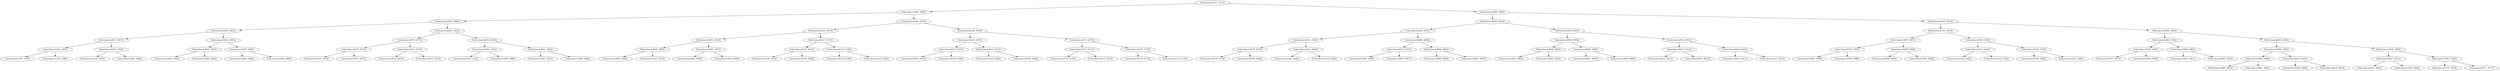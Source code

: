 digraph G{
949108747 [label="Node{data=[4177, 4177]}"]
949108747 -> 58879729
58879729 [label="Node{data=[3004, 3004]}"]
58879729 -> 1623032549
1623032549 [label="Node{data=[2069, 2069]}"]
1623032549 -> 2003035004
2003035004 [label="Node{data=[2061, 2061]}"]
2003035004 -> 1566271363
1566271363 [label="Node{data=[2057, 2057]}"]
1566271363 -> 1295937343
1295937343 [label="Node{data=[1483, 1483]}"]
1295937343 -> 1092118231
1092118231 [label="Node{data=[1397, 1397]}"]
1295937343 -> 688391563
688391563 [label="Node{data=[1506, 1506]}"]
1566271363 -> 795412566
795412566 [label="Node{data=[2059, 2059]}"]
795412566 -> 294702355
294702355 [label="Node{data=[2058, 2058]}"]
795412566 -> 331104040
331104040 [label="Node{data=[2060, 2060]}"]
2003035004 -> 2054243465
2054243465 [label="Node{data=[2065, 2065]}"]
2054243465 -> 498976809
498976809 [label="Node{data=[2063, 2063]}"]
498976809 -> 181561048
181561048 [label="Node{data=[2062, 2062]}"]
498976809 -> 2019904981
2019904981 [label="Node{data=[2064, 2064]}"]
2054243465 -> 138419036
138419036 [label="Node{data=[2067, 2067]}"]
138419036 -> 2068801277
2068801277 [label="Node{data=[2066, 2066]}"]
138419036 -> 1655847914
1655847914 [label="Node{data=[2068, 2068]}"]
1623032549 -> 820758924
820758924 [label="Node{data=[2091, 2091]}"]
820758924 -> 947502646
947502646 [label="Node{data=[2073, 2073]}"]
947502646 -> 948002634
948002634 [label="Node{data=[2071, 2071]}"]
948002634 -> 1268735707
1268735707 [label="Node{data=[2070, 2070]}"]
948002634 -> 634804621
634804621 [label="Node{data=[2072, 2072]}"]
947502646 -> 1345047311
1345047311 [label="Node{data=[2075, 2075]}"]
1345047311 -> 1650632015
1650632015 [label="Node{data=[2074, 2074]}"]
1345047311 -> 1404720734
1404720734 [label="Node{data=[2076, 2076]}"]
820758924 -> 1152874389
1152874389 [label="Node{data=[2916, 2916]}"]
1152874389 -> 1246412735
1246412735 [label="Node{data=[2493, 2493]}"]
1246412735 -> 1039479652
1039479652 [label="Node{data=[2134, 2134]}"]
1246412735 -> 1014798882
1014798882 [label="Node{data=[2899, 2899]}"]
1152874389 -> 1133009383
1133009383 [label="Node{data=[2963, 2963]}"]
1133009383 -> 1554030958
1554030958 [label="Node{data=[2941, 2941]}"]
1133009383 -> 1213908877
1213908877 [label="Node{data=[2988, 2988]}"]
58879729 -> 279963950
279963950 [label="Node{data=[4161, 4161]}"]
279963950 -> 300535229
300535229 [label="Node{data=[4153, 4153]}"]
300535229 -> 1218164031
1218164031 [label="Node{data=[3852, 3852]}"]
1218164031 -> 1449354510
1449354510 [label="Node{data=[3490, 3490]}"]
1449354510 -> 971640949
971640949 [label="Node{data=[3408, 3408]}"]
1449354510 -> 1714534096
1714534096 [label="Node{data=[3523, 3523]}"]
1218164031 -> 1930872164
1930872164 [label="Node{data=[3907, 3907]}"]
1930872164 -> 1041274141
1041274141 [label="Node{data=[3859, 3859]}"]
1930872164 -> 1460683538
1460683538 [label="Node{data=[4059, 4059]}"]
300535229 -> 1014822934
1014822934 [label="Node{data=[4157, 4157]}"]
1014822934 -> 2038707992
2038707992 [label="Node{data=[4155, 4155]}"]
2038707992 -> 1132920136
1132920136 [label="Node{data=[4154, 4154]}"]
2038707992 -> 375078649
375078649 [label="Node{data=[4156, 4156]}"]
1014822934 -> 1304217708
1304217708 [label="Node{data=[4159, 4159]}"]
1304217708 -> 366479924
366479924 [label="Node{data=[4158, 4158]}"]
1304217708 -> 1631639930
1631639930 [label="Node{data=[4160, 4160]}"]
279963950 -> 774086493
774086493 [label="Node{data=[4169, 4169]}"]
774086493 -> 91737437
91737437 [label="Node{data=[4165, 4165]}"]
91737437 -> 1345060461
1345060461 [label="Node{data=[4163, 4163]}"]
1345060461 -> 927430171
927430171 [label="Node{data=[4162, 4162]}"]
1345060461 -> 95211225
95211225 [label="Node{data=[4164, 4164]}"]
91737437 -> 1049290260
1049290260 [label="Node{data=[4167, 4167]}"]
1049290260 -> 828227390
828227390 [label="Node{data=[4166, 4166]}"]
1049290260 -> 1025962144
1025962144 [label="Node{data=[4168, 4168]}"]
774086493 -> 1579101147
1579101147 [label="Node{data=[4173, 4173]}"]
1579101147 -> 927779914
927779914 [label="Node{data=[4171, 4171]}"]
927779914 -> 1806967250
1806967250 [label="Node{data=[4170, 4170]}"]
927779914 -> 1629323252
1629323252 [label="Node{data=[4172, 4172]}"]
1579101147 -> 1182515711
1182515711 [label="Node{data=[4175, 4175]}"]
1182515711 -> 386169830
386169830 [label="Node{data=[4174, 4174]}"]
1182515711 -> 1567912549
1567912549 [label="Node{data=[4176, 4176]}"]
949108747 -> 1461474528
1461474528 [label="Node{data=[5006, 5006]}"]
1461474528 -> 1341133765
1341133765 [label="Node{data=[4902, 4902]}"]
1341133765 -> 2065668758
2065668758 [label="Node{data=[4185, 4185]}"]
2065668758 -> 92682442
92682442 [label="Node{data=[4181, 4181]}"]
92682442 -> 814270414
814270414 [label="Node{data=[4179, 4179]}"]
814270414 -> 2141819937
2141819937 [label="Node{data=[4178, 4178]}"]
814270414 -> 2019916392
2019916392 [label="Node{data=[4180, 4180]}"]
92682442 -> 1284595142
1284595142 [label="Node{data=[4183, 4183]}"]
1284595142 -> 978404653
978404653 [label="Node{data=[4182, 4182]}"]
1284595142 -> 157992666
157992666 [label="Node{data=[4184, 4184]}"]
2065668758 -> 1519344549
1519344549 [label="Node{data=[4898, 4898]}"]
1519344549 -> 481710687
481710687 [label="Node{data=[4207, 4207]}"]
481710687 -> 754848969
754848969 [label="Node{data=[4186, 4186]}"]
481710687 -> 1937591194
1937591194 [label="Node{data=[4897, 4897]}"]
1519344549 -> 1401906211
1401906211 [label="Node{data=[4900, 4900]}"]
1401906211 -> 2105929895
2105929895 [label="Node{data=[4899, 4899]}"]
1401906211 -> 562162562
562162562 [label="Node{data=[4901, 4901]}"]
1341133765 -> 943277491
943277491 [label="Node{data=[4910, 4910]}"]
943277491 -> 272601323
272601323 [label="Node{data=[4906, 4906]}"]
272601323 -> 1122847363
1122847363 [label="Node{data=[4904, 4904]}"]
1122847363 -> 1822319783
1822319783 [label="Node{data=[4903, 4903]}"]
1122847363 -> 511225946
511225946 [label="Node{data=[4905, 4905]}"]
272601323 -> 1923924918
1923924918 [label="Node{data=[4908, 4908]}"]
1923924918 -> 1513956914
1513956914 [label="Node{data=[4907, 4907]}"]
1923924918 -> 1167706766
1167706766 [label="Node{data=[4909, 4909]}"]
943277491 -> 515397639
515397639 [label="Node{data=[4914, 4914]}"]
515397639 -> 169707797
169707797 [label="Node{data=[4912, 4912]}"]
169707797 -> 966927058
966927058 [label="Node{data=[4911, 4911]}"]
169707797 -> 853824210
853824210 [label="Node{data=[4913, 4913]}"]
515397639 -> 1858100457
1858100457 [label="Node{data=[4916, 4916]}"]
1858100457 -> 150156549
150156549 [label="Node{data=[4915, 4915]}"]
1858100457 -> 544154235
544154235 [label="Node{data=[4917, 4917]}"]
1461474528 -> 814581350
814581350 [label="Node{data=[5914, 5914]}"]
814581350 -> 1548137354
1548137354 [label="Node{data=[5101, 5101]}"]
1548137354 -> 1292693018
1292693018 [label="Node{data=[5097, 5097]}"]
1292693018 -> 346648890
346648890 [label="Node{data=[5095, 5095]}"]
346648890 -> 1212906367
1212906367 [label="Node{data=[5094, 5094]}"]
346648890 -> 561531679
561531679 [label="Node{data=[5096, 5096]}"]
1292693018 -> 195960084
195960084 [label="Node{data=[5099, 5099]}"]
195960084 -> 1423023610
1423023610 [label="Node{data=[5098, 5098]}"]
195960084 -> 1196590236
1196590236 [label="Node{data=[5100, 5100]}"]
1548137354 -> 605102042
605102042 [label="Node{data=[5105, 5105]}"]
605102042 -> 1596776689
1596776689 [label="Node{data=[5103, 5103]}"]
1596776689 -> 130717859
130717859 [label="Node{data=[5102, 5102]}"]
1596776689 -> 1416600226
1416600226 [label="Node{data=[5104, 5104]}"]
605102042 -> 2016194618
2016194618 [label="Node{data=[5128, 5128]}"]
2016194618 -> 1077931174
1077931174 [label="Node{data=[5106, 5106]}"]
2016194618 -> 333675394
333675394 [label="Node{data=[5295, 5295]}"]
814581350 -> 997280214
997280214 [label="Node{data=[5964, 5964]}"]
997280214 -> 641827810
641827810 [label="Node{data=[5960, 5960]}"]
641827810 -> 421794128
421794128 [label="Node{data=[5958, 5958]}"]
421794128 -> 286480029
286480029 [label="Node{data=[5957, 5957]}"]
421794128 -> 547193488
547193488 [label="Node{data=[5959, 5959]}"]
641827810 -> 174672882
174672882 [label="Node{data=[5962, 5962]}"]
174672882 -> 863921534
863921534 [label="Node{data=[5961, 5961]}"]
174672882 -> 953317938
953317938 [label="Node{data=[5963, 5963]}"]
997280214 -> 1956116154
1956116154 [label="Node{data=[6290, 6290]}"]
1956116154 -> 878773505
878773505 [label="Node{data=[5968, 5968]}"]
878773505 -> 1962197862
1962197862 [label="Node{data=[5966, 5966]}"]
1962197862 -> 1599878176
1599878176 [label="Node{data=[5965, 5965]}"]
1962197862 -> 339032919
339032919 [label="Node{data=[5967, 5967]}"]
878773505 -> 675315165
675315165 [label="Node{data=[6010, 6010]}"]
675315165 -> 2063426624
2063426624 [label="Node{data=[5969, 5969]}"]
675315165 -> 1153344011
1153344011 [label="Node{data=[6019, 6019]}"]
1956116154 -> 2045564488
2045564488 [label="Node{data=[7858, 7858]}"]
2045564488 -> 1382670909
1382670909 [label="Node{data=[6627, 6627]}"]
1382670909 -> 1126650708
1126650708 [label="Node{data=[6601, 6601]}"]
1382670909 -> 1924669377
1924669377 [label="Node{data=[7583, 7583]}"]
2045564488 -> 1845086536
1845086536 [label="Node{data=[7992, 7992]}"]
1845086536 -> 1889314496
1889314496 [label="Node{data=[7979, 7979]}"]
1845086536 -> 165213812
165213812 [label="Node{data=[8771, 8771]}"]
}